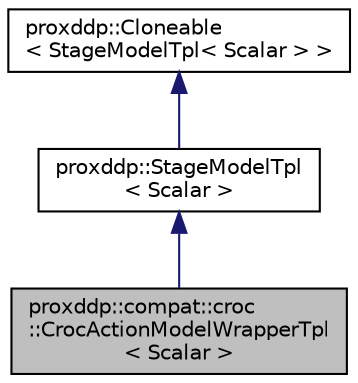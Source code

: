 digraph "proxddp::compat::croc::CrocActionModelWrapperTpl&lt; Scalar &gt;"
{
 // LATEX_PDF_SIZE
  bgcolor="transparent";
  edge [fontname="Helvetica",fontsize="10",labelfontname="Helvetica",labelfontsize="10"];
  node [fontname="Helvetica",fontsize="10",shape=record];
  Node1 [label="proxddp::compat::croc\l::CrocActionModelWrapperTpl\l\< Scalar \>",height=0.2,width=0.4,color="black", fillcolor="grey75", style="filled", fontcolor="black",tooltip="Wraps a crocoddyl::ActionModelAbstract."];
  Node2 -> Node1 [dir="back",color="midnightblue",fontsize="10",style="solid",fontname="Helvetica"];
  Node2 [label="proxddp::StageModelTpl\l\< Scalar \>",height=0.2,width=0.4,color="black",URL="$classproxddp_1_1StageModelTpl.html",tooltip=" "];
  Node3 -> Node2 [dir="back",color="midnightblue",fontsize="10",style="solid",fontname="Helvetica"];
  Node3 [label="proxddp::Cloneable\l\< StageModelTpl\< Scalar \> \>",height=0.2,width=0.4,color="black",URL="$structproxddp_1_1Cloneable.html",tooltip=" "];
}
